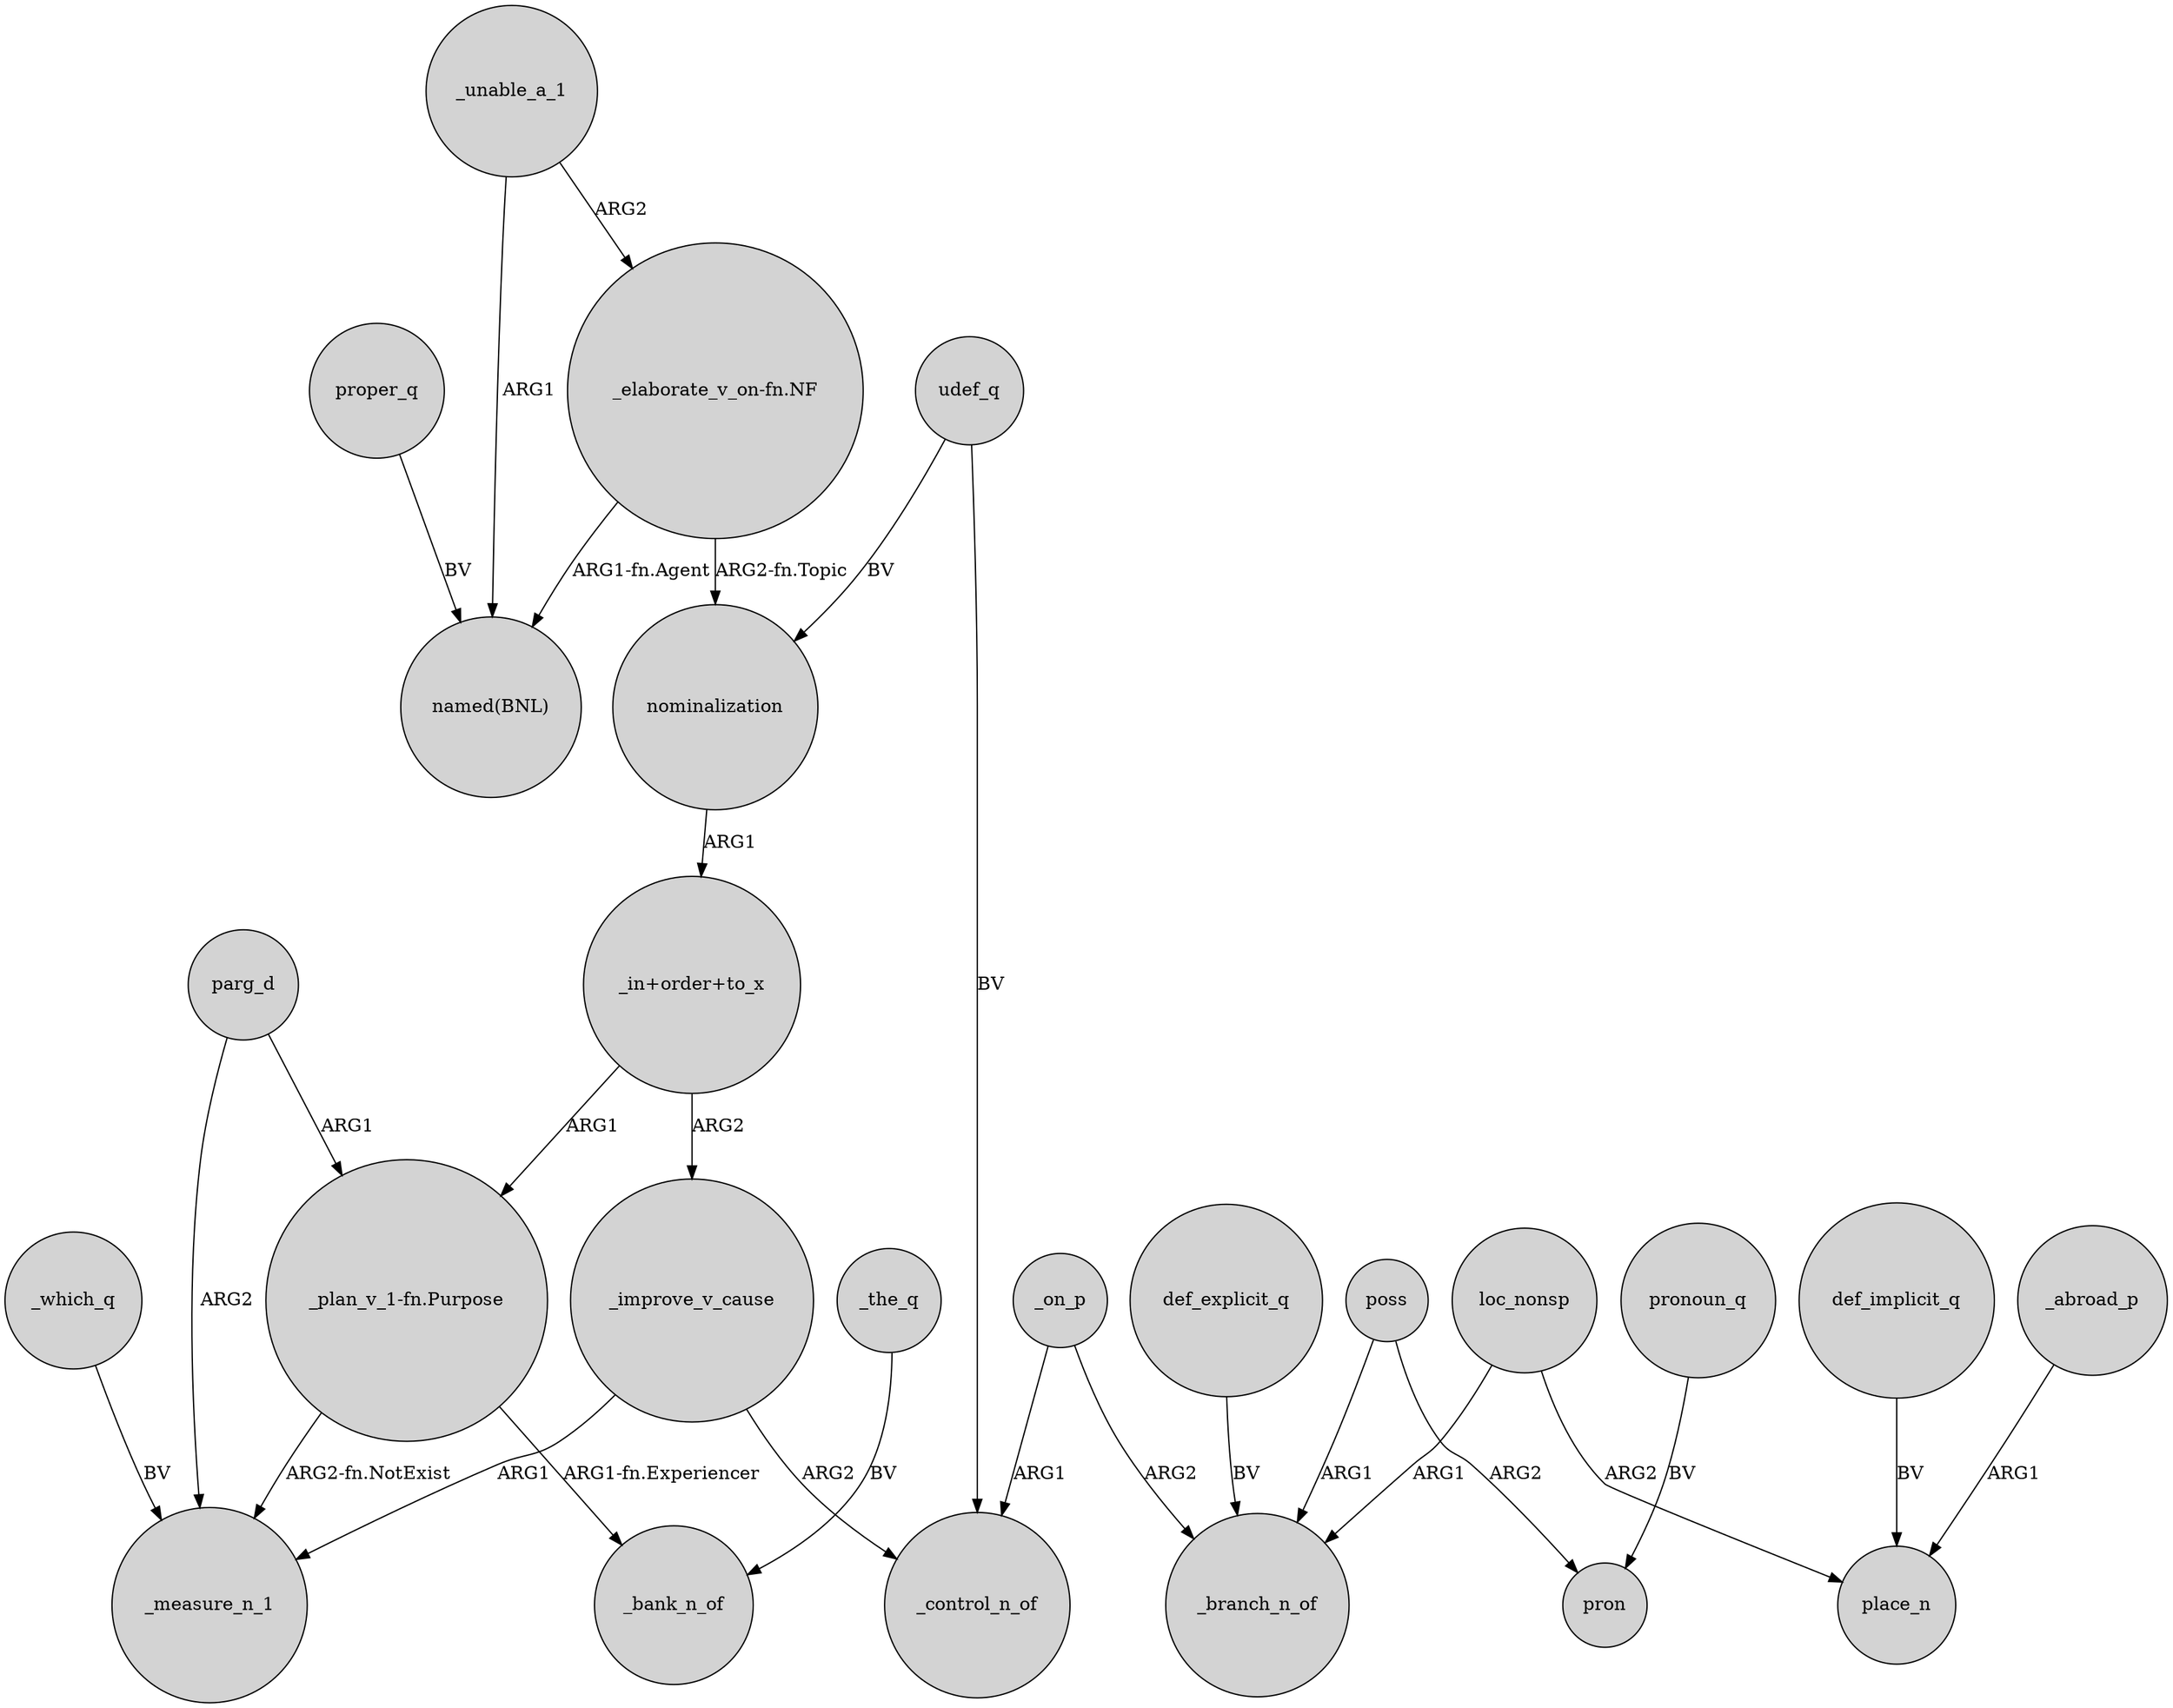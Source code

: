 digraph {
	node [shape=circle style=filled]
	_unable_a_1 -> "named(BNL)" [label=ARG1]
	"_elaborate_v_on-fn.NF" -> nominalization [label="ARG2-fn.Topic"]
	poss -> pron [label=ARG2]
	_on_p -> _control_n_of [label=ARG1]
	udef_q -> _control_n_of [label=BV]
	loc_nonsp -> _branch_n_of [label=ARG1]
	proper_q -> "named(BNL)" [label=BV]
	"_plan_v_1-fn.Purpose" -> _measure_n_1 [label="ARG2-fn.NotExist"]
	_improve_v_cause -> _control_n_of [label=ARG2]
	def_implicit_q -> place_n [label=BV]
	_which_q -> _measure_n_1 [label=BV]
	"_plan_v_1-fn.Purpose" -> _bank_n_of [label="ARG1-fn.Experiencer"]
	_on_p -> _branch_n_of [label=ARG2]
	"_in+order+to_x" -> _improve_v_cause [label=ARG2]
	pronoun_q -> pron [label=BV]
	_unable_a_1 -> "_elaborate_v_on-fn.NF" [label=ARG2]
	_the_q -> _bank_n_of [label=BV]
	nominalization -> "_in+order+to_x" [label=ARG1]
	_improve_v_cause -> _measure_n_1 [label=ARG1]
	"_in+order+to_x" -> "_plan_v_1-fn.Purpose" [label=ARG1]
	parg_d -> "_plan_v_1-fn.Purpose" [label=ARG1]
	udef_q -> nominalization [label=BV]
	loc_nonsp -> place_n [label=ARG2]
	parg_d -> _measure_n_1 [label=ARG2]
	"_elaborate_v_on-fn.NF" -> "named(BNL)" [label="ARG1-fn.Agent"]
	def_explicit_q -> _branch_n_of [label=BV]
	_abroad_p -> place_n [label=ARG1]
	poss -> _branch_n_of [label=ARG1]
}
